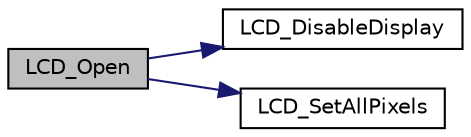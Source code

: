digraph "LCD_Open"
{
 // LATEX_PDF_SIZE
  edge [fontname="Helvetica",fontsize="10",labelfontname="Helvetica",labelfontsize="10"];
  node [fontname="Helvetica",fontsize="10",shape=record];
  rankdir="LR";
  Node1 [label="LCD_Open",height=0.2,width=0.4,color="black", fillcolor="grey75", style="filled", fontcolor="black",tooltip="LCD Initialization routine."];
  Node1 -> Node2 [color="midnightblue",fontsize="10",style="solid",fontname="Helvetica"];
  Node2 [label="LCD_DisableDisplay",height=0.2,width=0.4,color="black", fillcolor="white", style="filled",URL="$d8/d66/group___n_a_n_o100___l_c_d___e_x_p_o_r_t_e_d___f_u_n_c_t_i_o_n_s.html#gafc02b6e8ef1f3ab301853f4f8155e030",tooltip="Disable LCD controller."];
  Node1 -> Node3 [color="midnightblue",fontsize="10",style="solid",fontname="Helvetica"];
  Node3 [label="LCD_SetAllPixels",height=0.2,width=0.4,color="black", fillcolor="white", style="filled",URL="$d8/d66/group___n_a_n_o100___l_c_d___e_x_p_o_r_t_e_d___f_u_n_c_t_i_o_n_s.html#ga4cf38e762042748bb3948fea1031da19",tooltip="LCD Enable/Disable all segments."];
}
